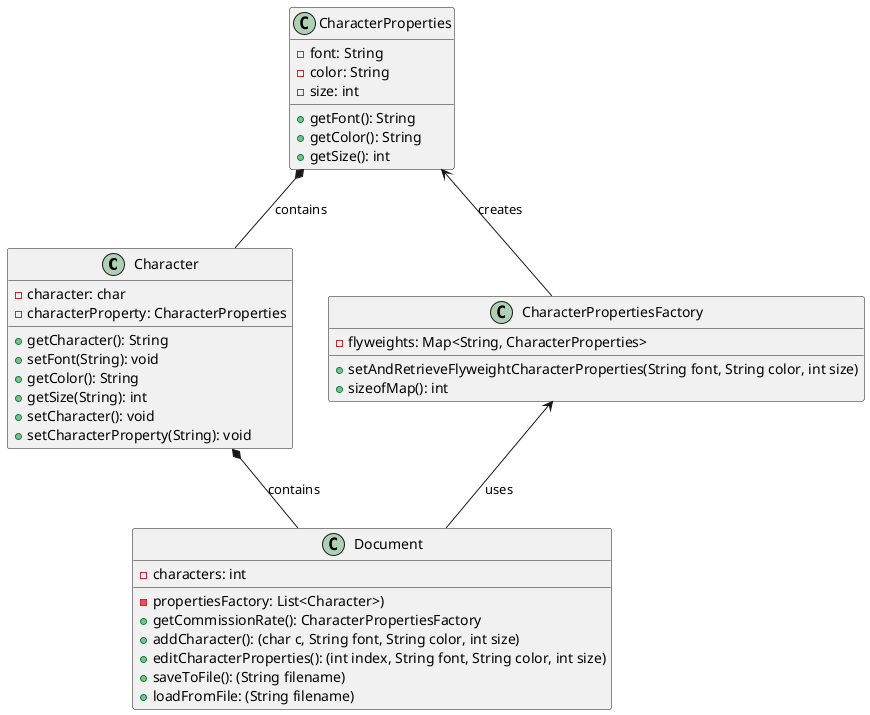 @startuml

class Character {
    -character: char
    -characterProperty: CharacterProperties
    +getCharacter(): String
    + setFont(String): void
    + getColor(): String
    + getSize(String): int
    + setCharacter(): void
    + setCharacterProperty(String): void
}
class CharacterProperties {
    - font: String
    - color: String
    - size: int
    + getFont(): String
    + getColor(): String
    + getSize(): int

}
class CharacterPropertiesFactory {
    - flyweights: Map<String, CharacterProperties>
    + setAndRetrieveFlyweightCharacterProperties(String font, String color, int size)
    + sizeofMap(): int
}
class Document{
    - characters: int
    - propertiesFactory: List<Character>)
    + getCommissionRate(): CharacterPropertiesFactory
    + addCharacter(): (char c, String font, String color, int size)
    + editCharacterProperties(): (int index, String font, String color, int size)
    + saveToFile(): (String filename)
    + loadFromFile: (String filename)
}

Character *-- Document : contains
CharacterPropertiesFactory <-- Document : uses
CharacterProperties *-- Character : contains
CharacterProperties <-- CharacterPropertiesFactory : creates
@enduml